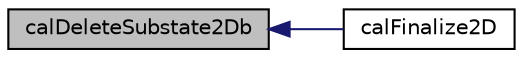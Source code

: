 digraph "calDeleteSubstate2Db"
{
  edge [fontname="Helvetica",fontsize="10",labelfontname="Helvetica",labelfontsize="10"];
  node [fontname="Helvetica",fontsize="10",shape=record];
  rankdir="LR";
  Node1 [label="calDeleteSubstate2Db",height=0.2,width=0.4,color="black", fillcolor="grey75", style="filled" fontcolor="black"];
  Node1 -> Node2 [dir="back",color="midnightblue",fontsize="10",style="solid",fontname="Helvetica"];
  Node2 [label="calFinalize2D",height=0.2,width=0.4,color="black", fillcolor="white", style="filled",URL="$cal2_d_8h.html#aa935e8eda0636a5be9d882fe2cab1f33",tooltip="Finalization function: it releases the memory allocated. "];
}
